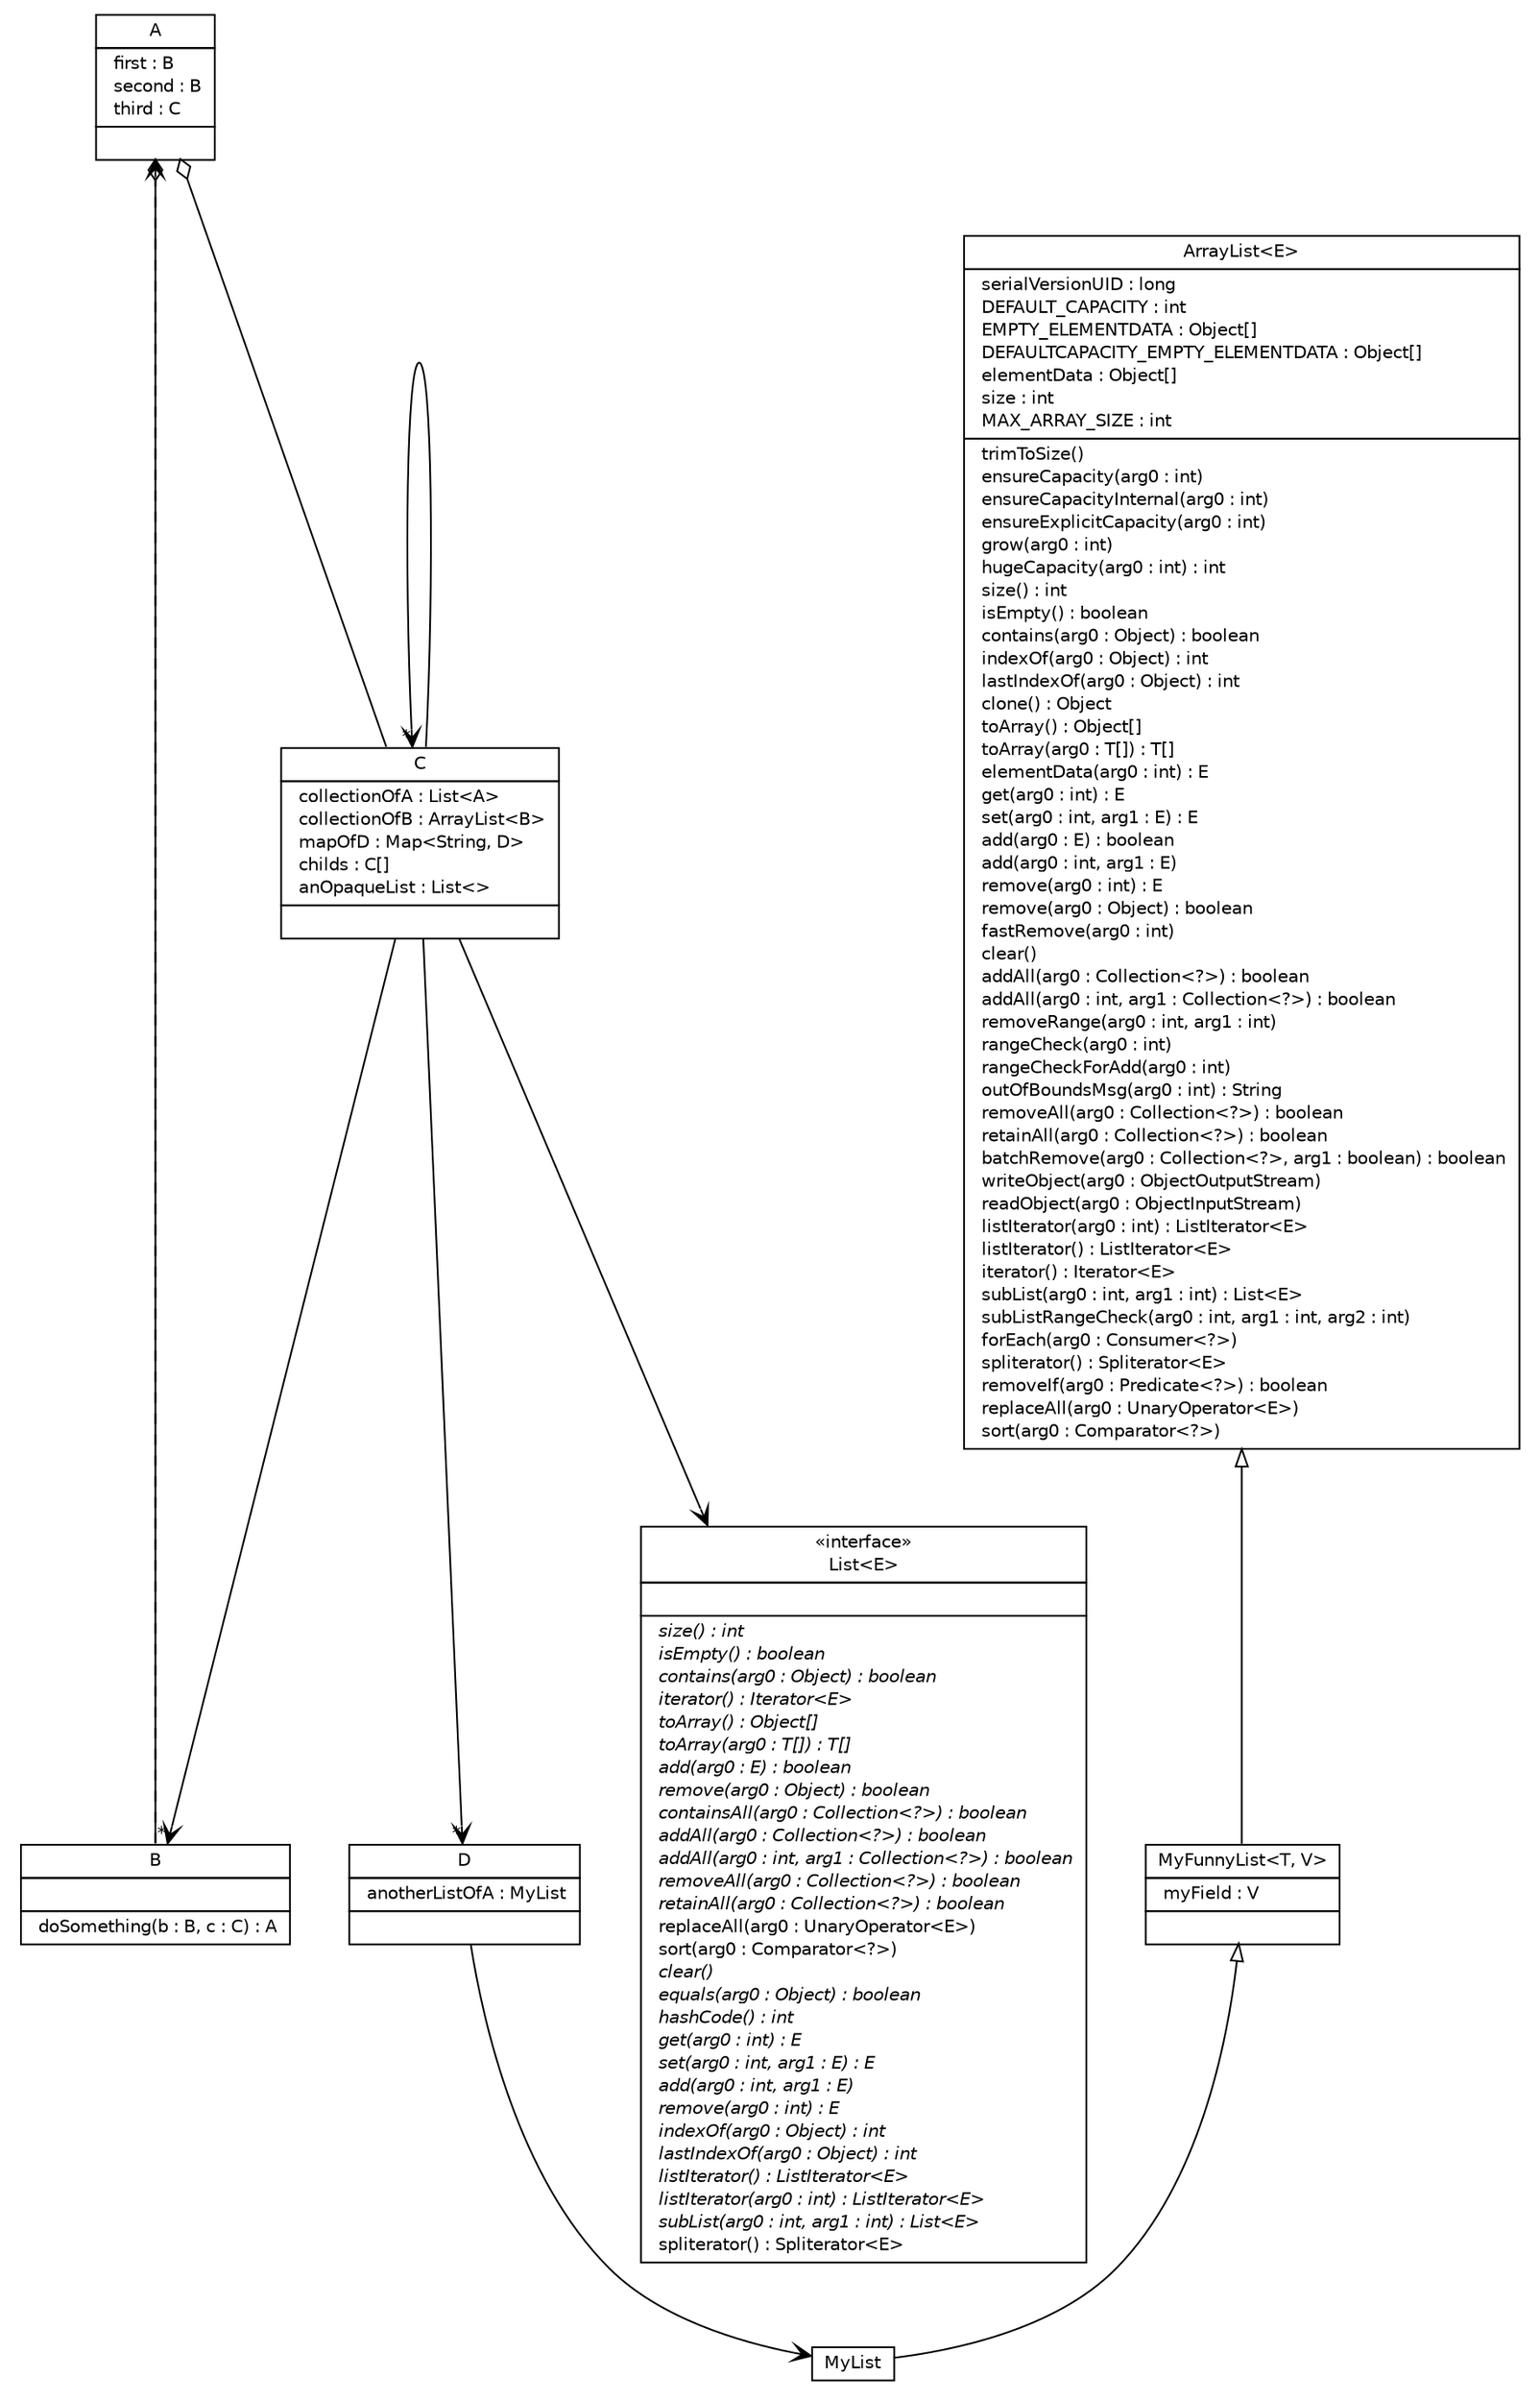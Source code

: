#!/usr/local/bin/dot
#
# Class diagram 
# Generated by UMLGraph version R5_7_0-10-g786d98 (http://www.umlgraph.org/)
#

digraph G {
	edge [fontname="Helvetica",fontsize=10,labelfontname="Helvetica",labelfontsize=10];
	node [fontname="Helvetica",fontsize=10,shape=plaintext];
	nodesep=0.25;
	ranksep=0.5;
	// A
	c66 [label=<<table title="A" border="0" cellborder="1" cellspacing="0" cellpadding="2" port="p"><tr><td><table border="0" cellspacing="0" cellpadding="1"><tr><td align="center" balign="center"> A </td></tr></table></td></tr><tr><td><table border="0" cellspacing="0" cellpadding="1"><tr><td align="left" balign="left">  first : B </td></tr><tr><td align="left" balign="left">  second : B </td></tr><tr><td align="left" balign="left">  third : C </td></tr></table></td></tr><tr><td><table border="0" cellspacing="0" cellpadding="1"><tr><td align="left" balign="left">  </td></tr></table></td></tr></table>>, URL="null", fontname="Helvetica", fontcolor="black", fontsize=10.0];
	// B
	c67 [label=<<table title="B" border="0" cellborder="1" cellspacing="0" cellpadding="2" port="p"><tr><td><table border="0" cellspacing="0" cellpadding="1"><tr><td align="center" balign="center"> B </td></tr></table></td></tr><tr><td><table border="0" cellspacing="0" cellpadding="1"><tr><td align="left" balign="left">  </td></tr></table></td></tr><tr><td><table border="0" cellspacing="0" cellpadding="1"><tr><td align="left" balign="left">  doSomething(b : B, c : C) : A </td></tr></table></td></tr></table>>, URL="null", fontname="Helvetica", fontcolor="black", fontsize=10.0];
	// C
	c68 [label=<<table title="C" border="0" cellborder="1" cellspacing="0" cellpadding="2" port="p"><tr><td><table border="0" cellspacing="0" cellpadding="1"><tr><td align="center" balign="center"> C </td></tr></table></td></tr><tr><td><table border="0" cellspacing="0" cellpadding="1"><tr><td align="left" balign="left">  collectionOfA : List&lt;A&gt; </td></tr><tr><td align="left" balign="left">  collectionOfB : ArrayList&lt;B&gt; </td></tr><tr><td align="left" balign="left">  mapOfD : Map&lt;String, D&gt; </td></tr><tr><td align="left" balign="left">  childs : C[] </td></tr><tr><td align="left" balign="left">  anOpaqueList : List&lt;&gt; </td></tr></table></td></tr><tr><td><table border="0" cellspacing="0" cellpadding="1"><tr><td align="left" balign="left">  </td></tr></table></td></tr></table>>, URL="null", fontname="Helvetica", fontcolor="black", fontsize=10.0];
	// MyFunnyList<T, V>
	c69 [label=<<table title="MyFunnyList" border="0" cellborder="1" cellspacing="0" cellpadding="2" port="p"><tr><td><table border="0" cellspacing="0" cellpadding="1"><tr><td align="center" balign="center"> MyFunnyList&lt;T, V&gt; </td></tr></table></td></tr><tr><td><table border="0" cellspacing="0" cellpadding="1"><tr><td align="left" balign="left">  myField : V </td></tr></table></td></tr><tr><td><table border="0" cellspacing="0" cellpadding="1"><tr><td align="left" balign="left">  </td></tr></table></td></tr></table>>, URL="null", fontname="Helvetica", fontcolor="black", fontsize=10.0];
	// MyList
	c70 [label=<<table title="MyList" border="0" cellborder="1" cellspacing="0" cellpadding="2" port="p"><tr><td><table border="0" cellspacing="0" cellpadding="1"><tr><td align="center" balign="center"> MyList </td></tr></table></td></tr></table>>, URL="null", fontname="Helvetica", fontcolor="black", fontsize=10.0];
	// D
	c71 [label=<<table title="D" border="0" cellborder="1" cellspacing="0" cellpadding="2" port="p"><tr><td><table border="0" cellspacing="0" cellpadding="1"><tr><td align="center" balign="center"> D </td></tr></table></td></tr><tr><td><table border="0" cellspacing="0" cellpadding="1"><tr><td align="left" balign="left">  anotherListOfA : MyList </td></tr></table></td></tr><tr><td><table border="0" cellspacing="0" cellpadding="1"><tr><td align="left" balign="left">  </td></tr></table></td></tr></table>>, URL="null", fontname="Helvetica", fontcolor="black", fontsize=10.0];
	//MyFunnyList<T, V> extends java.util.ArrayList<T>
	c72:p -> c69:p [dir=back,arrowtail=empty];
	//MyList extends MyFunnyList<A, B>
	c69:p -> c70:p [dir=back,arrowtail=empty];
	// A HAS B
	c66:p -> c67:p [taillabel="", label="", headlabel="", fontname="Helvetica", fontcolor="black", fontsize=10.0, color="black", arrowhead=none, arrowtail=ediamond, dir=both];
	// A HAS C
	c66:p -> c68:p [taillabel="", label="", headlabel="", fontname="Helvetica", fontcolor="black", fontsize=10.0, color="black", arrowhead=none, arrowtail=ediamond, dir=both];
	// C NAVASSOC B
	c68:p -> c67:p [taillabel="", label="", headlabel="*", fontname="Helvetica", fontcolor="black", fontsize=10.0, color="black", arrowhead=open];
	// C NAVASSOC D
	c68:p -> c71:p [taillabel="", label="", headlabel="*", fontname="Helvetica", fontcolor="black", fontsize=10.0, color="black", arrowhead=open];
	// C NAVASSOC C
	c68:p -> c68:p [taillabel="", label="", headlabel="*", fontname="Helvetica", fontcolor="black", fontsize=10.0, color="black", arrowhead=open];
	// C NAVASSOC java.util.List<E>
	c68:p -> c73:p [taillabel="", label="", headlabel="", fontname="Helvetica", fontcolor="black", fontsize=10.0, color="black", arrowhead=open];
	// D NAVASSOC MyList
	c71:p -> c70:p [taillabel="", label="", headlabel="", fontname="Helvetica", fontcolor="black", fontsize=10.0, color="black", arrowhead=open];
	// B DEPEND A
	c67:p -> c66:p [taillabel="", label="", headlabel="", fontname="Helvetica", fontcolor="black", fontsize=10.0, color="black", arrowhead=open, style=dashed];
	// java.util.List<E>
	c73 [label=<<table title="java.util.List" border="0" cellborder="1" cellspacing="0" cellpadding="2" port="p" href="http://java.sun.com/j2se/1.4.2/docs/api/java/util/List.html"><tr><td><table border="0" cellspacing="0" cellpadding="1"><tr><td align="center" balign="center"> &#171;interface&#187; </td></tr><tr><td align="center" balign="center"> List&lt;E&gt; </td></tr></table></td></tr><tr><td><table border="0" cellspacing="0" cellpadding="1"><tr><td align="left" balign="left">  </td></tr></table></td></tr><tr><td><table border="0" cellspacing="0" cellpadding="1"><tr><td align="left" balign="left"><font face="Helvetica-Oblique" point-size="10.0">  size() : int </font></td></tr><tr><td align="left" balign="left"><font face="Helvetica-Oblique" point-size="10.0">  isEmpty() : boolean </font></td></tr><tr><td align="left" balign="left"><font face="Helvetica-Oblique" point-size="10.0">  contains(arg0 : Object) : boolean </font></td></tr><tr><td align="left" balign="left"><font face="Helvetica-Oblique" point-size="10.0">  iterator() : Iterator&lt;E&gt; </font></td></tr><tr><td align="left" balign="left"><font face="Helvetica-Oblique" point-size="10.0">  toArray() : Object[] </font></td></tr><tr><td align="left" balign="left"><font face="Helvetica-Oblique" point-size="10.0">  toArray(arg0 : T[]) : T[] </font></td></tr><tr><td align="left" balign="left"><font face="Helvetica-Oblique" point-size="10.0">  add(arg0 : E) : boolean </font></td></tr><tr><td align="left" balign="left"><font face="Helvetica-Oblique" point-size="10.0">  remove(arg0 : Object) : boolean </font></td></tr><tr><td align="left" balign="left"><font face="Helvetica-Oblique" point-size="10.0">  containsAll(arg0 : Collection&lt;?&gt;) : boolean </font></td></tr><tr><td align="left" balign="left"><font face="Helvetica-Oblique" point-size="10.0">  addAll(arg0 : Collection&lt;?&gt;) : boolean </font></td></tr><tr><td align="left" balign="left"><font face="Helvetica-Oblique" point-size="10.0">  addAll(arg0 : int, arg1 : Collection&lt;?&gt;) : boolean </font></td></tr><tr><td align="left" balign="left"><font face="Helvetica-Oblique" point-size="10.0">  removeAll(arg0 : Collection&lt;?&gt;) : boolean </font></td></tr><tr><td align="left" balign="left"><font face="Helvetica-Oblique" point-size="10.0">  retainAll(arg0 : Collection&lt;?&gt;) : boolean </font></td></tr><tr><td align="left" balign="left">  replaceAll(arg0 : UnaryOperator&lt;E&gt;) </td></tr><tr><td align="left" balign="left">  sort(arg0 : Comparator&lt;?&gt;) </td></tr><tr><td align="left" balign="left"><font face="Helvetica-Oblique" point-size="10.0">  clear() </font></td></tr><tr><td align="left" balign="left"><font face="Helvetica-Oblique" point-size="10.0">  equals(arg0 : Object) : boolean </font></td></tr><tr><td align="left" balign="left"><font face="Helvetica-Oblique" point-size="10.0">  hashCode() : int </font></td></tr><tr><td align="left" balign="left"><font face="Helvetica-Oblique" point-size="10.0">  get(arg0 : int) : E </font></td></tr><tr><td align="left" balign="left"><font face="Helvetica-Oblique" point-size="10.0">  set(arg0 : int, arg1 : E) : E </font></td></tr><tr><td align="left" balign="left"><font face="Helvetica-Oblique" point-size="10.0">  add(arg0 : int, arg1 : E) </font></td></tr><tr><td align="left" balign="left"><font face="Helvetica-Oblique" point-size="10.0">  remove(arg0 : int) : E </font></td></tr><tr><td align="left" balign="left"><font face="Helvetica-Oblique" point-size="10.0">  indexOf(arg0 : Object) : int </font></td></tr><tr><td align="left" balign="left"><font face="Helvetica-Oblique" point-size="10.0">  lastIndexOf(arg0 : Object) : int </font></td></tr><tr><td align="left" balign="left"><font face="Helvetica-Oblique" point-size="10.0">  listIterator() : ListIterator&lt;E&gt; </font></td></tr><tr><td align="left" balign="left"><font face="Helvetica-Oblique" point-size="10.0">  listIterator(arg0 : int) : ListIterator&lt;E&gt; </font></td></tr><tr><td align="left" balign="left"><font face="Helvetica-Oblique" point-size="10.0">  subList(arg0 : int, arg1 : int) : List&lt;E&gt; </font></td></tr><tr><td align="left" balign="left">  spliterator() : Spliterator&lt;E&gt; </td></tr></table></td></tr></table>>, URL="http://java.sun.com/j2se/1.4.2/docs/api/java/util/List.html", fontname="Helvetica", fontcolor="black", fontsize=10.0];
	// java.util.ArrayList<E>
	c72 [label=<<table title="java.util.ArrayList" border="0" cellborder="1" cellspacing="0" cellpadding="2" port="p" href="http://java.sun.com/j2se/1.4.2/docs/api/java/util/ArrayList.html"><tr><td><table border="0" cellspacing="0" cellpadding="1"><tr><td align="center" balign="center"> ArrayList&lt;E&gt; </td></tr></table></td></tr><tr><td><table border="0" cellspacing="0" cellpadding="1"><tr><td align="left" balign="left">  serialVersionUID : long </td></tr><tr><td align="left" balign="left">  DEFAULT_CAPACITY : int </td></tr><tr><td align="left" balign="left">  EMPTY_ELEMENTDATA : Object[] </td></tr><tr><td align="left" balign="left">  DEFAULTCAPACITY_EMPTY_ELEMENTDATA : Object[] </td></tr><tr><td align="left" balign="left">  elementData : Object[] </td></tr><tr><td align="left" balign="left">  size : int </td></tr><tr><td align="left" balign="left">  MAX_ARRAY_SIZE : int </td></tr></table></td></tr><tr><td><table border="0" cellspacing="0" cellpadding="1"><tr><td align="left" balign="left">  trimToSize() </td></tr><tr><td align="left" balign="left">  ensureCapacity(arg0 : int) </td></tr><tr><td align="left" balign="left">  ensureCapacityInternal(arg0 : int) </td></tr><tr><td align="left" balign="left">  ensureExplicitCapacity(arg0 : int) </td></tr><tr><td align="left" balign="left">  grow(arg0 : int) </td></tr><tr><td align="left" balign="left">  hugeCapacity(arg0 : int) : int </td></tr><tr><td align="left" balign="left">  size() : int </td></tr><tr><td align="left" balign="left">  isEmpty() : boolean </td></tr><tr><td align="left" balign="left">  contains(arg0 : Object) : boolean </td></tr><tr><td align="left" balign="left">  indexOf(arg0 : Object) : int </td></tr><tr><td align="left" balign="left">  lastIndexOf(arg0 : Object) : int </td></tr><tr><td align="left" balign="left">  clone() : Object </td></tr><tr><td align="left" balign="left">  toArray() : Object[] </td></tr><tr><td align="left" balign="left">  toArray(arg0 : T[]) : T[] </td></tr><tr><td align="left" balign="left">  elementData(arg0 : int) : E </td></tr><tr><td align="left" balign="left">  get(arg0 : int) : E </td></tr><tr><td align="left" balign="left">  set(arg0 : int, arg1 : E) : E </td></tr><tr><td align="left" balign="left">  add(arg0 : E) : boolean </td></tr><tr><td align="left" balign="left">  add(arg0 : int, arg1 : E) </td></tr><tr><td align="left" balign="left">  remove(arg0 : int) : E </td></tr><tr><td align="left" balign="left">  remove(arg0 : Object) : boolean </td></tr><tr><td align="left" balign="left">  fastRemove(arg0 : int) </td></tr><tr><td align="left" balign="left">  clear() </td></tr><tr><td align="left" balign="left">  addAll(arg0 : Collection&lt;?&gt;) : boolean </td></tr><tr><td align="left" balign="left">  addAll(arg0 : int, arg1 : Collection&lt;?&gt;) : boolean </td></tr><tr><td align="left" balign="left">  removeRange(arg0 : int, arg1 : int) </td></tr><tr><td align="left" balign="left">  rangeCheck(arg0 : int) </td></tr><tr><td align="left" balign="left">  rangeCheckForAdd(arg0 : int) </td></tr><tr><td align="left" balign="left">  outOfBoundsMsg(arg0 : int) : String </td></tr><tr><td align="left" balign="left">  removeAll(arg0 : Collection&lt;?&gt;) : boolean </td></tr><tr><td align="left" balign="left">  retainAll(arg0 : Collection&lt;?&gt;) : boolean </td></tr><tr><td align="left" balign="left">  batchRemove(arg0 : Collection&lt;?&gt;, arg1 : boolean) : boolean </td></tr><tr><td align="left" balign="left">  writeObject(arg0 : ObjectOutputStream) </td></tr><tr><td align="left" balign="left">  readObject(arg0 : ObjectInputStream) </td></tr><tr><td align="left" balign="left">  listIterator(arg0 : int) : ListIterator&lt;E&gt; </td></tr><tr><td align="left" balign="left">  listIterator() : ListIterator&lt;E&gt; </td></tr><tr><td align="left" balign="left">  iterator() : Iterator&lt;E&gt; </td></tr><tr><td align="left" balign="left">  subList(arg0 : int, arg1 : int) : List&lt;E&gt; </td></tr><tr><td align="left" balign="left">  subListRangeCheck(arg0 : int, arg1 : int, arg2 : int) </td></tr><tr><td align="left" balign="left">  forEach(arg0 : Consumer&lt;?&gt;) </td></tr><tr><td align="left" balign="left">  spliterator() : Spliterator&lt;E&gt; </td></tr><tr><td align="left" balign="left">  removeIf(arg0 : Predicate&lt;?&gt;) : boolean </td></tr><tr><td align="left" balign="left">  replaceAll(arg0 : UnaryOperator&lt;E&gt;) </td></tr><tr><td align="left" balign="left">  sort(arg0 : Comparator&lt;?&gt;) </td></tr></table></td></tr></table>>, URL="http://java.sun.com/j2se/1.4.2/docs/api/java/util/ArrayList.html", fontname="Helvetica", fontcolor="black", fontsize=10.0];
}

